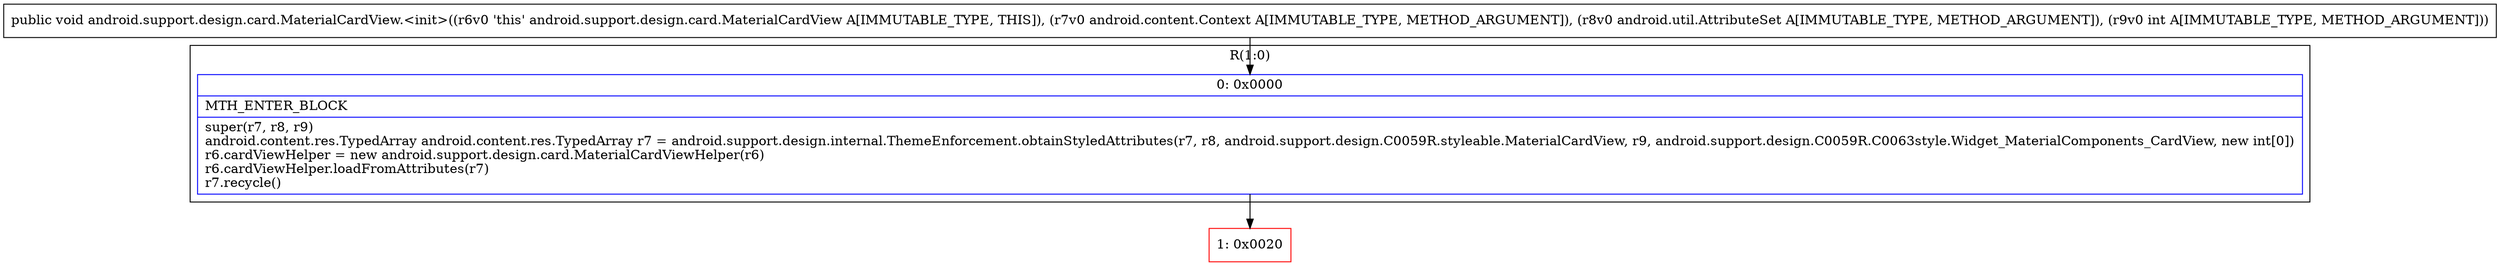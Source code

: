 digraph "CFG forandroid.support.design.card.MaterialCardView.\<init\>(Landroid\/content\/Context;Landroid\/util\/AttributeSet;I)V" {
subgraph cluster_Region_748332318 {
label = "R(1:0)";
node [shape=record,color=blue];
Node_0 [shape=record,label="{0\:\ 0x0000|MTH_ENTER_BLOCK\l|super(r7, r8, r9)\landroid.content.res.TypedArray android.content.res.TypedArray r7 = android.support.design.internal.ThemeEnforcement.obtainStyledAttributes(r7, r8, android.support.design.C0059R.styleable.MaterialCardView, r9, android.support.design.C0059R.C0063style.Widget_MaterialComponents_CardView, new int[0])\lr6.cardViewHelper = new android.support.design.card.MaterialCardViewHelper(r6)\lr6.cardViewHelper.loadFromAttributes(r7)\lr7.recycle()\l}"];
}
Node_1 [shape=record,color=red,label="{1\:\ 0x0020}"];
MethodNode[shape=record,label="{public void android.support.design.card.MaterialCardView.\<init\>((r6v0 'this' android.support.design.card.MaterialCardView A[IMMUTABLE_TYPE, THIS]), (r7v0 android.content.Context A[IMMUTABLE_TYPE, METHOD_ARGUMENT]), (r8v0 android.util.AttributeSet A[IMMUTABLE_TYPE, METHOD_ARGUMENT]), (r9v0 int A[IMMUTABLE_TYPE, METHOD_ARGUMENT])) }"];
MethodNode -> Node_0;
Node_0 -> Node_1;
}

